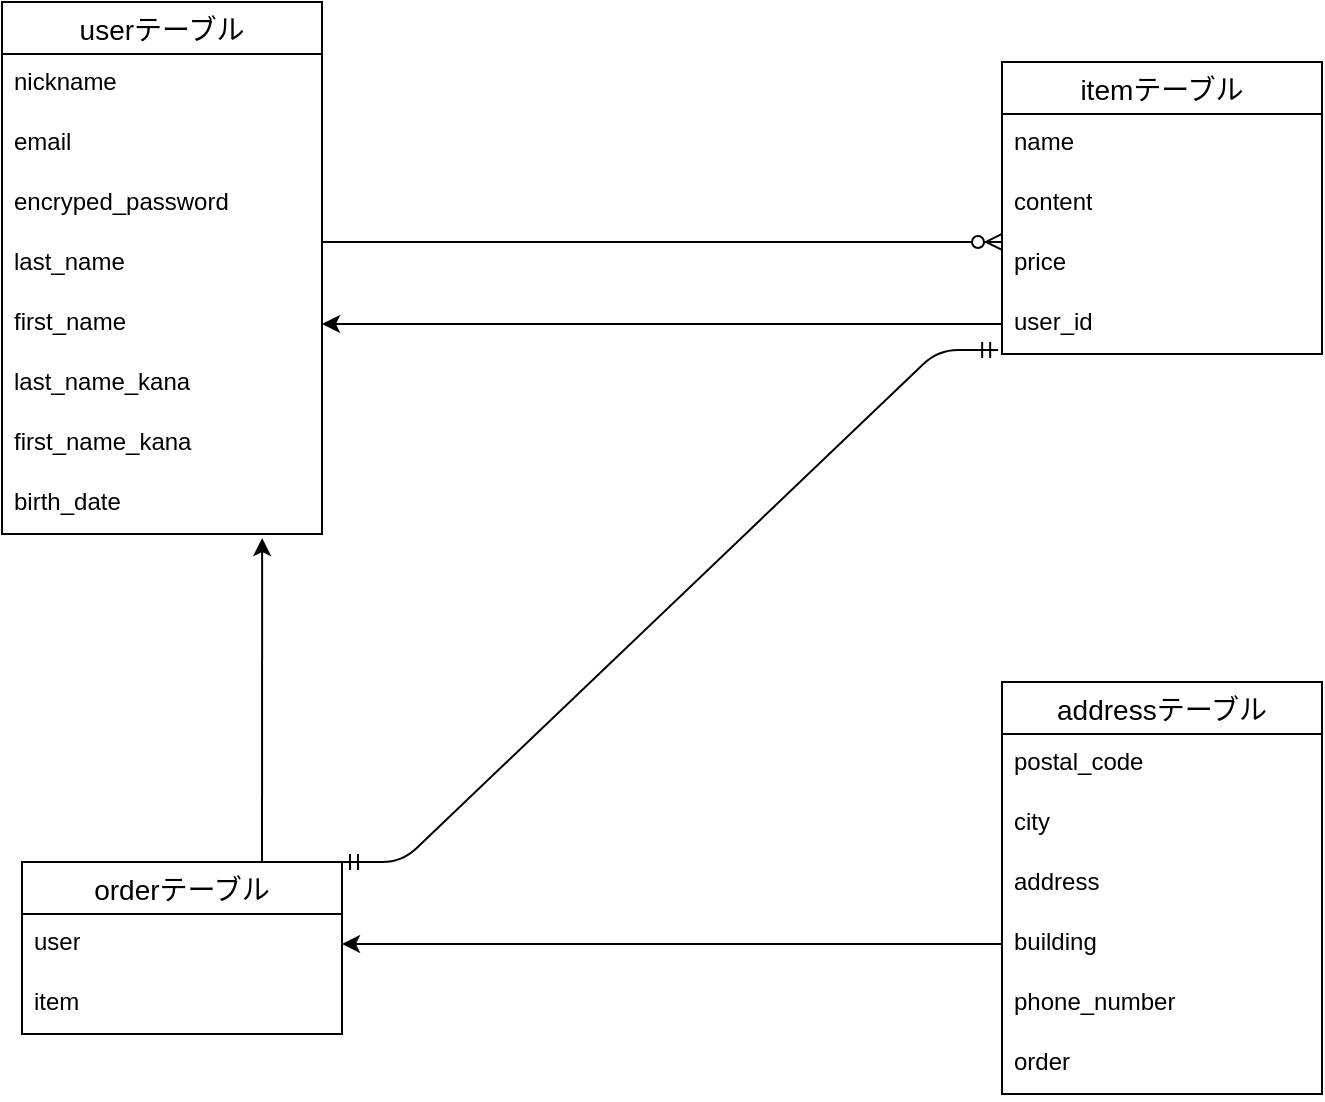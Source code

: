<mxfile>
    <diagram id="hppmPZXjUE1_BMMoBC1g" name="ページ1">
        <mxGraphModel dx="681" dy="553" grid="1" gridSize="10" guides="1" tooltips="1" connect="1" arrows="1" fold="1" page="1" pageScale="1" pageWidth="827" pageHeight="1169" math="0" shadow="0">
            <root>
                <mxCell id="0"/>
                <mxCell id="1" parent="0"/>
                <mxCell id="axnLVHDnXU_ahQ7Brzwq-45" value="userテーブル" style="swimlane;fontStyle=0;childLayout=stackLayout;horizontal=1;startSize=26;horizontalStack=0;resizeParent=1;resizeParentMax=0;resizeLast=0;collapsible=1;marginBottom=0;align=center;fontSize=14;" vertex="1" parent="1">
                    <mxGeometry x="60" y="80" width="160" height="266" as="geometry"/>
                </mxCell>
                <mxCell id="axnLVHDnXU_ahQ7Brzwq-46" value="nickname" style="text;strokeColor=none;fillColor=none;spacingLeft=4;spacingRight=4;overflow=hidden;rotatable=0;points=[[0,0.5],[1,0.5]];portConstraint=eastwest;fontSize=12;whiteSpace=wrap;html=1;" vertex="1" parent="axnLVHDnXU_ahQ7Brzwq-45">
                    <mxGeometry y="26" width="160" height="30" as="geometry"/>
                </mxCell>
                <mxCell id="axnLVHDnXU_ahQ7Brzwq-49" value="email" style="text;strokeColor=none;fillColor=none;spacingLeft=4;spacingRight=4;overflow=hidden;rotatable=0;points=[[0,0.5],[1,0.5]];portConstraint=eastwest;fontSize=12;whiteSpace=wrap;html=1;" vertex="1" parent="axnLVHDnXU_ahQ7Brzwq-45">
                    <mxGeometry y="56" width="160" height="30" as="geometry"/>
                </mxCell>
                <mxCell id="axnLVHDnXU_ahQ7Brzwq-62" value="encryped_password" style="text;strokeColor=none;fillColor=none;spacingLeft=4;spacingRight=4;overflow=hidden;rotatable=0;points=[[0,0.5],[1,0.5]];portConstraint=eastwest;fontSize=12;whiteSpace=wrap;html=1;" vertex="1" parent="axnLVHDnXU_ahQ7Brzwq-45">
                    <mxGeometry y="86" width="160" height="30" as="geometry"/>
                </mxCell>
                <mxCell id="axnLVHDnXU_ahQ7Brzwq-63" value="last_name" style="text;strokeColor=none;fillColor=none;spacingLeft=4;spacingRight=4;overflow=hidden;rotatable=0;points=[[0,0.5],[1,0.5]];portConstraint=eastwest;fontSize=12;whiteSpace=wrap;html=1;" vertex="1" parent="axnLVHDnXU_ahQ7Brzwq-45">
                    <mxGeometry y="116" width="160" height="30" as="geometry"/>
                </mxCell>
                <mxCell id="axnLVHDnXU_ahQ7Brzwq-64" value="first_name" style="text;strokeColor=none;fillColor=none;spacingLeft=4;spacingRight=4;overflow=hidden;rotatable=0;points=[[0,0.5],[1,0.5]];portConstraint=eastwest;fontSize=12;whiteSpace=wrap;html=1;" vertex="1" parent="axnLVHDnXU_ahQ7Brzwq-45">
                    <mxGeometry y="146" width="160" height="30" as="geometry"/>
                </mxCell>
                <mxCell id="axnLVHDnXU_ahQ7Brzwq-65" value="last_name_kana" style="text;strokeColor=none;fillColor=none;spacingLeft=4;spacingRight=4;overflow=hidden;rotatable=0;points=[[0,0.5],[1,0.5]];portConstraint=eastwest;fontSize=12;whiteSpace=wrap;html=1;" vertex="1" parent="axnLVHDnXU_ahQ7Brzwq-45">
                    <mxGeometry y="176" width="160" height="30" as="geometry"/>
                </mxCell>
                <mxCell id="axnLVHDnXU_ahQ7Brzwq-66" value="first_name_kana" style="text;strokeColor=none;fillColor=none;spacingLeft=4;spacingRight=4;overflow=hidden;rotatable=0;points=[[0,0.5],[1,0.5]];portConstraint=eastwest;fontSize=12;whiteSpace=wrap;html=1;" vertex="1" parent="axnLVHDnXU_ahQ7Brzwq-45">
                    <mxGeometry y="206" width="160" height="30" as="geometry"/>
                </mxCell>
                <mxCell id="axnLVHDnXU_ahQ7Brzwq-67" value="birth_date" style="text;strokeColor=none;fillColor=none;spacingLeft=4;spacingRight=4;overflow=hidden;rotatable=0;points=[[0,0.5],[1,0.5]];portConstraint=eastwest;fontSize=12;whiteSpace=wrap;html=1;" vertex="1" parent="axnLVHDnXU_ahQ7Brzwq-45">
                    <mxGeometry y="236" width="160" height="30" as="geometry"/>
                </mxCell>
                <mxCell id="axnLVHDnXU_ahQ7Brzwq-50" value="itemテーブル" style="swimlane;fontStyle=0;childLayout=stackLayout;horizontal=1;startSize=26;horizontalStack=0;resizeParent=1;resizeParentMax=0;resizeLast=0;collapsible=1;marginBottom=0;align=center;fontSize=14;" vertex="1" parent="1">
                    <mxGeometry x="560" y="110" width="160" height="146" as="geometry"/>
                </mxCell>
                <mxCell id="axnLVHDnXU_ahQ7Brzwq-51" value="name" style="text;strokeColor=none;fillColor=none;spacingLeft=4;spacingRight=4;overflow=hidden;rotatable=0;points=[[0,0.5],[1,0.5]];portConstraint=eastwest;fontSize=12;whiteSpace=wrap;html=1;" vertex="1" parent="axnLVHDnXU_ahQ7Brzwq-50">
                    <mxGeometry y="26" width="160" height="30" as="geometry"/>
                </mxCell>
                <mxCell id="axnLVHDnXU_ahQ7Brzwq-52" value="content" style="text;strokeColor=none;fillColor=none;spacingLeft=4;spacingRight=4;overflow=hidden;rotatable=0;points=[[0,0.5],[1,0.5]];portConstraint=eastwest;fontSize=12;whiteSpace=wrap;html=1;" vertex="1" parent="axnLVHDnXU_ahQ7Brzwq-50">
                    <mxGeometry y="56" width="160" height="30" as="geometry"/>
                </mxCell>
                <mxCell id="axnLVHDnXU_ahQ7Brzwq-53" value="price" style="text;strokeColor=none;fillColor=none;spacingLeft=4;spacingRight=4;overflow=hidden;rotatable=0;points=[[0,0.5],[1,0.5]];portConstraint=eastwest;fontSize=12;whiteSpace=wrap;html=1;" vertex="1" parent="axnLVHDnXU_ahQ7Brzwq-50">
                    <mxGeometry y="86" width="160" height="30" as="geometry"/>
                </mxCell>
                <mxCell id="axnLVHDnXU_ahQ7Brzwq-68" value="user_id" style="text;strokeColor=none;fillColor=none;spacingLeft=4;spacingRight=4;overflow=hidden;rotatable=0;points=[[0,0.5],[1,0.5]];portConstraint=eastwest;fontSize=12;whiteSpace=wrap;html=1;" vertex="1" parent="axnLVHDnXU_ahQ7Brzwq-50">
                    <mxGeometry y="116" width="160" height="30" as="geometry"/>
                </mxCell>
                <mxCell id="axnLVHDnXU_ahQ7Brzwq-54" value="orderテーブル" style="swimlane;fontStyle=0;childLayout=stackLayout;horizontal=1;startSize=26;horizontalStack=0;resizeParent=1;resizeParentMax=0;resizeLast=0;collapsible=1;marginBottom=0;align=center;fontSize=14;" vertex="1" parent="1">
                    <mxGeometry x="70" y="510" width="160" height="86" as="geometry"/>
                </mxCell>
                <mxCell id="axnLVHDnXU_ahQ7Brzwq-55" value="user" style="text;strokeColor=none;fillColor=none;spacingLeft=4;spacingRight=4;overflow=hidden;rotatable=0;points=[[0,0.5],[1,0.5]];portConstraint=eastwest;fontSize=12;whiteSpace=wrap;html=1;" vertex="1" parent="axnLVHDnXU_ahQ7Brzwq-54">
                    <mxGeometry y="26" width="160" height="30" as="geometry"/>
                </mxCell>
                <mxCell id="axnLVHDnXU_ahQ7Brzwq-56" value="item" style="text;strokeColor=none;fillColor=none;spacingLeft=4;spacingRight=4;overflow=hidden;rotatable=0;points=[[0,0.5],[1,0.5]];portConstraint=eastwest;fontSize=12;whiteSpace=wrap;html=1;" vertex="1" parent="axnLVHDnXU_ahQ7Brzwq-54">
                    <mxGeometry y="56" width="160" height="30" as="geometry"/>
                </mxCell>
                <mxCell id="axnLVHDnXU_ahQ7Brzwq-70" value="addressテーブル" style="swimlane;fontStyle=0;childLayout=stackLayout;horizontal=1;startSize=26;horizontalStack=0;resizeParent=1;resizeParentMax=0;resizeLast=0;collapsible=1;marginBottom=0;align=center;fontSize=14;" vertex="1" parent="1">
                    <mxGeometry x="560" y="420" width="160" height="206" as="geometry"/>
                </mxCell>
                <mxCell id="axnLVHDnXU_ahQ7Brzwq-72" value="postal_code" style="text;strokeColor=none;fillColor=none;spacingLeft=4;spacingRight=4;overflow=hidden;rotatable=0;points=[[0,0.5],[1,0.5]];portConstraint=eastwest;fontSize=12;whiteSpace=wrap;html=1;" vertex="1" parent="axnLVHDnXU_ahQ7Brzwq-70">
                    <mxGeometry y="26" width="160" height="30" as="geometry"/>
                </mxCell>
                <mxCell id="axnLVHDnXU_ahQ7Brzwq-73" value="city" style="text;strokeColor=none;fillColor=none;spacingLeft=4;spacingRight=4;overflow=hidden;rotatable=0;points=[[0,0.5],[1,0.5]];portConstraint=eastwest;fontSize=12;whiteSpace=wrap;html=1;" vertex="1" parent="axnLVHDnXU_ahQ7Brzwq-70">
                    <mxGeometry y="56" width="160" height="30" as="geometry"/>
                </mxCell>
                <mxCell id="axnLVHDnXU_ahQ7Brzwq-75" value="address" style="text;strokeColor=none;fillColor=none;spacingLeft=4;spacingRight=4;overflow=hidden;rotatable=0;points=[[0,0.5],[1,0.5]];portConstraint=eastwest;fontSize=12;whiteSpace=wrap;html=1;" vertex="1" parent="axnLVHDnXU_ahQ7Brzwq-70">
                    <mxGeometry y="86" width="160" height="30" as="geometry"/>
                </mxCell>
                <mxCell id="axnLVHDnXU_ahQ7Brzwq-76" value="building" style="text;strokeColor=none;fillColor=none;spacingLeft=4;spacingRight=4;overflow=hidden;rotatable=0;points=[[0,0.5],[1,0.5]];portConstraint=eastwest;fontSize=12;whiteSpace=wrap;html=1;" vertex="1" parent="axnLVHDnXU_ahQ7Brzwq-70">
                    <mxGeometry y="116" width="160" height="30" as="geometry"/>
                </mxCell>
                <mxCell id="axnLVHDnXU_ahQ7Brzwq-77" value="phone_number" style="text;strokeColor=none;fillColor=none;spacingLeft=4;spacingRight=4;overflow=hidden;rotatable=0;points=[[0,0.5],[1,0.5]];portConstraint=eastwest;fontSize=12;whiteSpace=wrap;html=1;" vertex="1" parent="axnLVHDnXU_ahQ7Brzwq-70">
                    <mxGeometry y="146" width="160" height="30" as="geometry"/>
                </mxCell>
                <mxCell id="axnLVHDnXU_ahQ7Brzwq-78" value="order" style="text;strokeColor=none;fillColor=none;spacingLeft=4;spacingRight=4;overflow=hidden;rotatable=0;points=[[0,0.5],[1,0.5]];portConstraint=eastwest;fontSize=12;whiteSpace=wrap;html=1;" vertex="1" parent="axnLVHDnXU_ahQ7Brzwq-70">
                    <mxGeometry y="176" width="160" height="30" as="geometry"/>
                </mxCell>
                <mxCell id="axnLVHDnXU_ahQ7Brzwq-85" value="" style="edgeStyle=entityRelationEdgeStyle;fontSize=12;html=1;endArrow=ERzeroToMany;endFill=1;entryX=0;entryY=0.133;entryDx=0;entryDy=0;entryPerimeter=0;" edge="1" parent="1" target="axnLVHDnXU_ahQ7Brzwq-53">
                    <mxGeometry width="100" height="100" relative="1" as="geometry">
                        <mxPoint x="220" y="200" as="sourcePoint"/>
                        <mxPoint x="420" y="200" as="targetPoint"/>
                    </mxGeometry>
                </mxCell>
                <mxCell id="axnLVHDnXU_ahQ7Brzwq-90" style="edgeStyle=none;html=1;exitX=0;exitY=0.5;exitDx=0;exitDy=0;entryX=1;entryY=0.5;entryDx=0;entryDy=0;" edge="1" parent="1" source="axnLVHDnXU_ahQ7Brzwq-68" target="axnLVHDnXU_ahQ7Brzwq-64">
                    <mxGeometry relative="1" as="geometry"/>
                </mxCell>
                <mxCell id="axnLVHDnXU_ahQ7Brzwq-92" value="" style="edgeStyle=entityRelationEdgeStyle;fontSize=12;html=1;endArrow=ERmandOne;startArrow=ERmandOne;entryX=-0.012;entryY=0.933;entryDx=0;entryDy=0;entryPerimeter=0;" edge="1" parent="1" target="axnLVHDnXU_ahQ7Brzwq-68">
                    <mxGeometry width="100" height="100" relative="1" as="geometry">
                        <mxPoint x="230" y="510" as="sourcePoint"/>
                        <mxPoint x="330" y="410" as="targetPoint"/>
                    </mxGeometry>
                </mxCell>
                <mxCell id="axnLVHDnXU_ahQ7Brzwq-95" style="edgeStyle=none;html=1;exitX=0.75;exitY=0;exitDx=0;exitDy=0;entryX=0.813;entryY=1.067;entryDx=0;entryDy=0;entryPerimeter=0;" edge="1" parent="1" source="axnLVHDnXU_ahQ7Brzwq-54" target="axnLVHDnXU_ahQ7Brzwq-67">
                    <mxGeometry relative="1" as="geometry"/>
                </mxCell>
                <mxCell id="axnLVHDnXU_ahQ7Brzwq-98" style="edgeStyle=none;html=1;exitX=0;exitY=0.5;exitDx=0;exitDy=0;entryX=1;entryY=0.5;entryDx=0;entryDy=0;" edge="1" parent="1" source="axnLVHDnXU_ahQ7Brzwq-76" target="axnLVHDnXU_ahQ7Brzwq-55">
                    <mxGeometry relative="1" as="geometry"/>
                </mxCell>
            </root>
        </mxGraphModel>
    </diagram>
    <diagram id="FksuYvpd9b87Xxu7xR5g" name="ページ2">
        <mxGraphModel dx="254" dy="553" grid="1" gridSize="10" guides="1" tooltips="1" connect="1" arrows="1" fold="1" page="1" pageScale="1" pageWidth="827" pageHeight="1169" math="0" shadow="0">
            <root>
                <mxCell id="0"/>
                <mxCell id="1" parent="0"/>
            </root>
        </mxGraphModel>
    </diagram>
</mxfile>